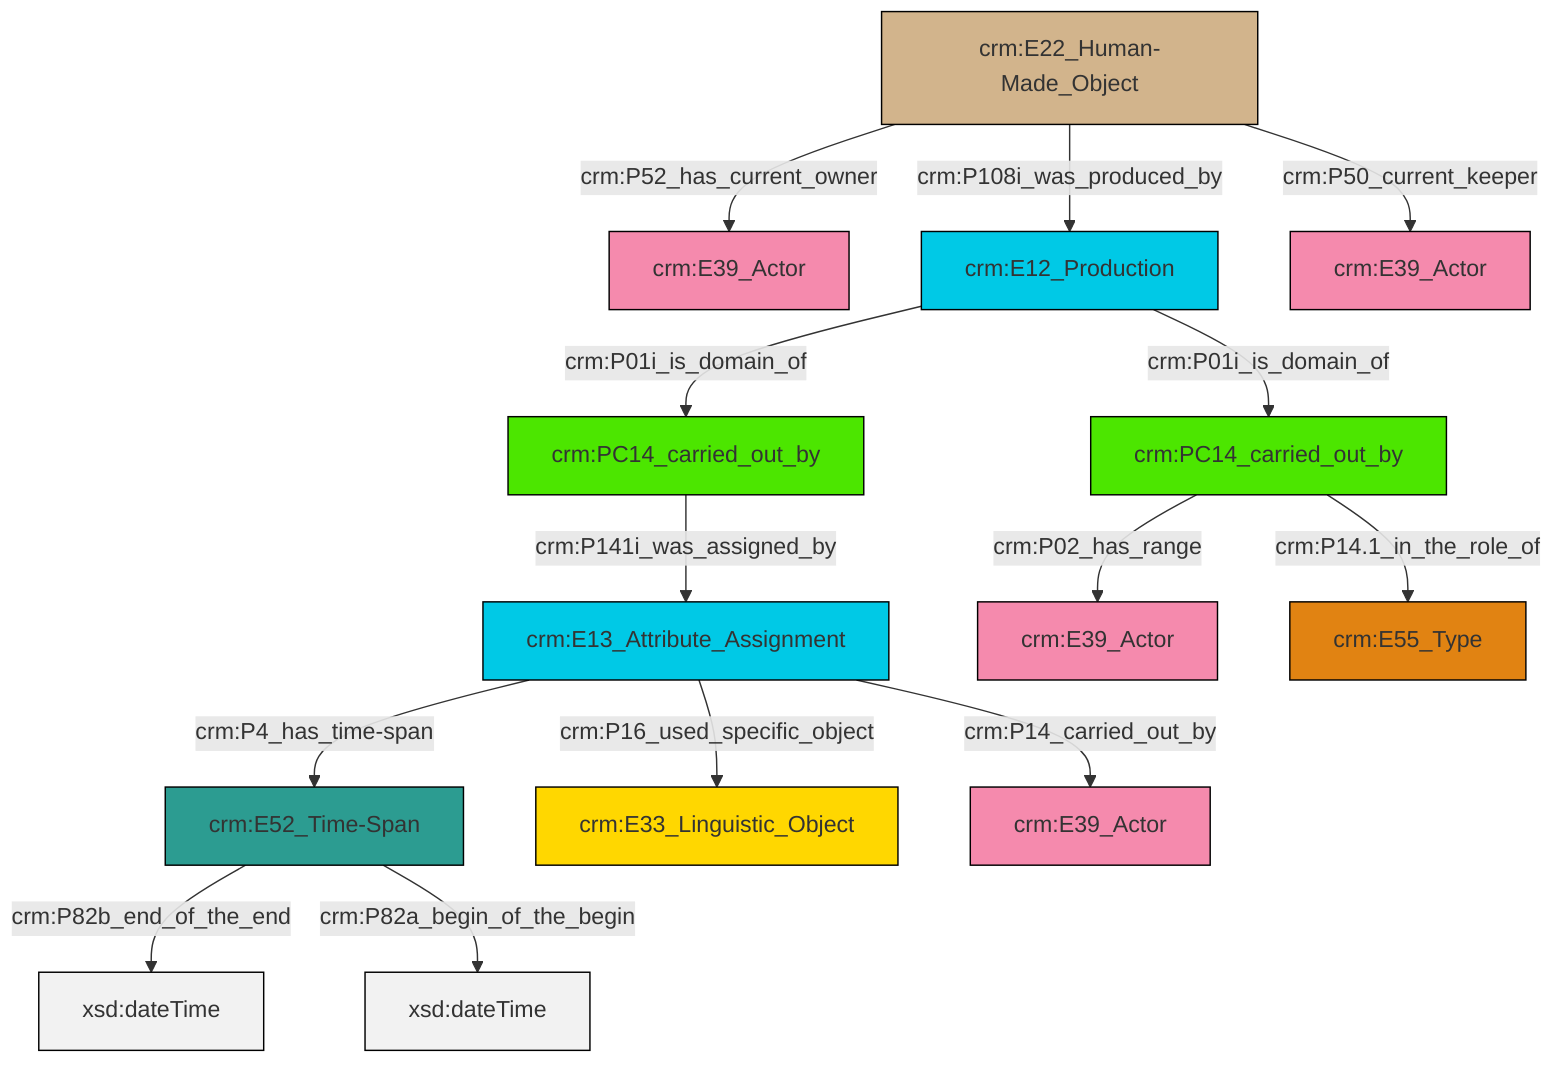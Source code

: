 graph TD
classDef Literal fill:#f2f2f2,stroke:#000000;
classDef CRM_Entity fill:#FFFFFF,stroke:#000000;
classDef Temporal_Entity fill:#00C9E6, stroke:#000000;
classDef Type fill:#E18312, stroke:#000000;
classDef Time-Span fill:#2C9C91, stroke:#000000;
classDef Appellation fill:#FFEB7F, stroke:#000000;
classDef Place fill:#008836, stroke:#000000;
classDef Persistent_Item fill:#B266B2, stroke:#000000;
classDef Conceptual_Object fill:#FFD700, stroke:#000000;
classDef Physical_Thing fill:#D2B48C, stroke:#000000;
classDef Actor fill:#f58aad, stroke:#000000;
classDef PC_Classes fill:#4ce600, stroke:#000000;
classDef Multi fill:#cccccc,stroke:#000000;

2["crm:E13_Attribute_Assignment"]:::Temporal_Entity -->|crm:P4_has_time-span| 3["crm:E52_Time-Span"]:::Time-Span
8["crm:E12_Production"]:::Temporal_Entity -->|crm:P01i_is_domain_of| 4["crm:PC14_carried_out_by"]:::PC_Classes
4["crm:PC14_carried_out_by"]:::PC_Classes -->|crm:P141i_was_assigned_by| 2["crm:E13_Attribute_Assignment"]:::Temporal_Entity
2["crm:E13_Attribute_Assignment"]:::Temporal_Entity -->|crm:P16_used_specific_object| 9["crm:E33_Linguistic_Object"]:::Conceptual_Object
12["crm:PC14_carried_out_by"]:::PC_Classes -->|crm:P14.1_in_the_role_of| 13["crm:E55_Type"]:::Type
12["crm:PC14_carried_out_by"]:::PC_Classes -->|crm:P02_has_range| 6["crm:E39_Actor"]:::Actor
16["crm:E22_Human-Made_Object"]:::Physical_Thing -->|crm:P52_has_current_owner| 0["crm:E39_Actor"]:::Actor
16["crm:E22_Human-Made_Object"]:::Physical_Thing -->|crm:P50_current_keeper| 10["crm:E39_Actor"]:::Actor
2["crm:E13_Attribute_Assignment"]:::Temporal_Entity -->|crm:P14_carried_out_by| 18["crm:E39_Actor"]:::Actor
3["crm:E52_Time-Span"]:::Time-Span -->|crm:P82b_end_of_the_end| 19[xsd:dateTime]:::Literal
3["crm:E52_Time-Span"]:::Time-Span -->|crm:P82a_begin_of_the_begin| 20[xsd:dateTime]:::Literal
8["crm:E12_Production"]:::Temporal_Entity -->|crm:P01i_is_domain_of| 12["crm:PC14_carried_out_by"]:::PC_Classes
16["crm:E22_Human-Made_Object"]:::Physical_Thing -->|crm:P108i_was_produced_by| 8["crm:E12_Production"]:::Temporal_Entity